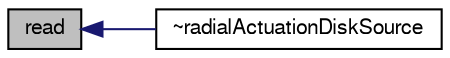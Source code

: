 digraph "read"
{
  bgcolor="transparent";
  edge [fontname="FreeSans",fontsize="10",labelfontname="FreeSans",labelfontsize="10"];
  node [fontname="FreeSans",fontsize="10",shape=record];
  rankdir="LR";
  Node646 [label="read",height=0.2,width=0.4,color="black", fillcolor="grey75", style="filled", fontcolor="black"];
  Node646 -> Node647 [dir="back",color="midnightblue",fontsize="10",style="solid",fontname="FreeSans"];
  Node647 [label="~radialActuationDiskSource",height=0.2,width=0.4,color="black",URL="$a23478.html#ab89babd15acd903bd929b3a3909efb61",tooltip="Destructor. "];
}
